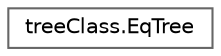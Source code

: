 digraph "Graphical Class Hierarchy"
{
 // LATEX_PDF_SIZE
  bgcolor="transparent";
  edge [fontname=Helvetica,fontsize=10,labelfontname=Helvetica,labelfontsize=10];
  node [fontname=Helvetica,fontsize=10,shape=box,height=0.2,width=0.4];
  rankdir="LR";
  Node0 [label="treeClass.EqTree",height=0.2,width=0.4,color="grey40", fillcolor="white", style="filled",URL="$classtreeClass_1_1EqTree.html",tooltip="Expression tree class for building and evaluating postfix expression."];
}
